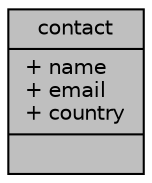 digraph "contact"
{
 // LATEX_PDF_SIZE
  edge [fontname="Helvetica",fontsize="10",labelfontname="Helvetica",labelfontsize="10"];
  node [fontname="Helvetica",fontsize="10",shape=record];
  Node1 [label="{contact\n|+ name\l+ email\l+ country\l|}",height=0.2,width=0.4,color="black", fillcolor="grey75", style="filled", fontcolor="black",tooltip=" "];
}
